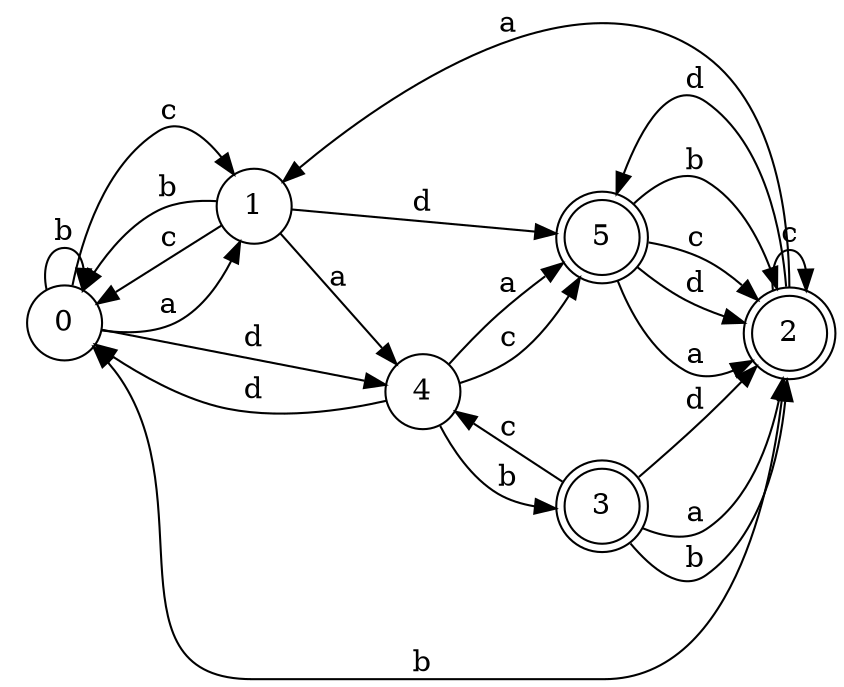 digraph n5_2 {
__start0 [label="" shape="none"];

rankdir=LR;
size="8,5";

s0 [style="filled", color="black", fillcolor="white" shape="circle", label="0"];
s1 [style="filled", color="black", fillcolor="white" shape="circle", label="1"];
s2 [style="rounded,filled", color="black", fillcolor="white" shape="doublecircle", label="2"];
s3 [style="rounded,filled", color="black", fillcolor="white" shape="doublecircle", label="3"];
s4 [style="filled", color="black", fillcolor="white" shape="circle", label="4"];
s5 [style="rounded,filled", color="black", fillcolor="white" shape="doublecircle", label="5"];
s0 -> s1 [label="a"];
s0 -> s0 [label="b"];
s0 -> s1 [label="c"];
s0 -> s4 [label="d"];
s1 -> s4 [label="a"];
s1 -> s0 [label="b"];
s1 -> s0 [label="c"];
s1 -> s5 [label="d"];
s2 -> s1 [label="a"];
s2 -> s0 [label="b"];
s2 -> s2 [label="c"];
s2 -> s5 [label="d"];
s3 -> s2 [label="a"];
s3 -> s2 [label="b"];
s3 -> s4 [label="c"];
s3 -> s2 [label="d"];
s4 -> s5 [label="a"];
s4 -> s3 [label="b"];
s4 -> s5 [label="c"];
s4 -> s0 [label="d"];
s5 -> s2 [label="a"];
s5 -> s2 [label="b"];
s5 -> s2 [label="c"];
s5 -> s2 [label="d"];

}
